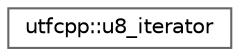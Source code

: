 digraph "Graphical Class Hierarchy"
{
 // LATEX_PDF_SIZE
  bgcolor="transparent";
  edge [fontname=Helvetica,fontsize=10,labelfontname=Helvetica,labelfontsize=10];
  node [fontname=Helvetica,fontsize=10,shape=box,height=0.2,width=0.4];
  rankdir="LR";
  Node0 [id="Node000000",label="utfcpp::u8_iterator",height=0.2,width=0.4,color="grey40", fillcolor="white", style="filled",URL="$classutfcpp_1_1u8__iterator.html",tooltip="Class for iterating over a UTF-8 encoded string."];
}
